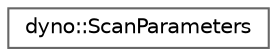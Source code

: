 digraph "Graphical Class Hierarchy"
{
 // LATEX_PDF_SIZE
  bgcolor="transparent";
  edge [fontname=Helvetica,fontsize=10,labelfontname=Helvetica,labelfontsize=10];
  node [fontname=Helvetica,fontsize=10,shape=box,height=0.2,width=0.4];
  rankdir="LR";
  Node0 [id="Node000000",label="dyno::ScanParameters",height=0.2,width=0.4,color="grey40", fillcolor="white", style="filled",URL="$structdyno_1_1_scan_parameters.html",tooltip="implement functions for computing prefix sums"];
}

